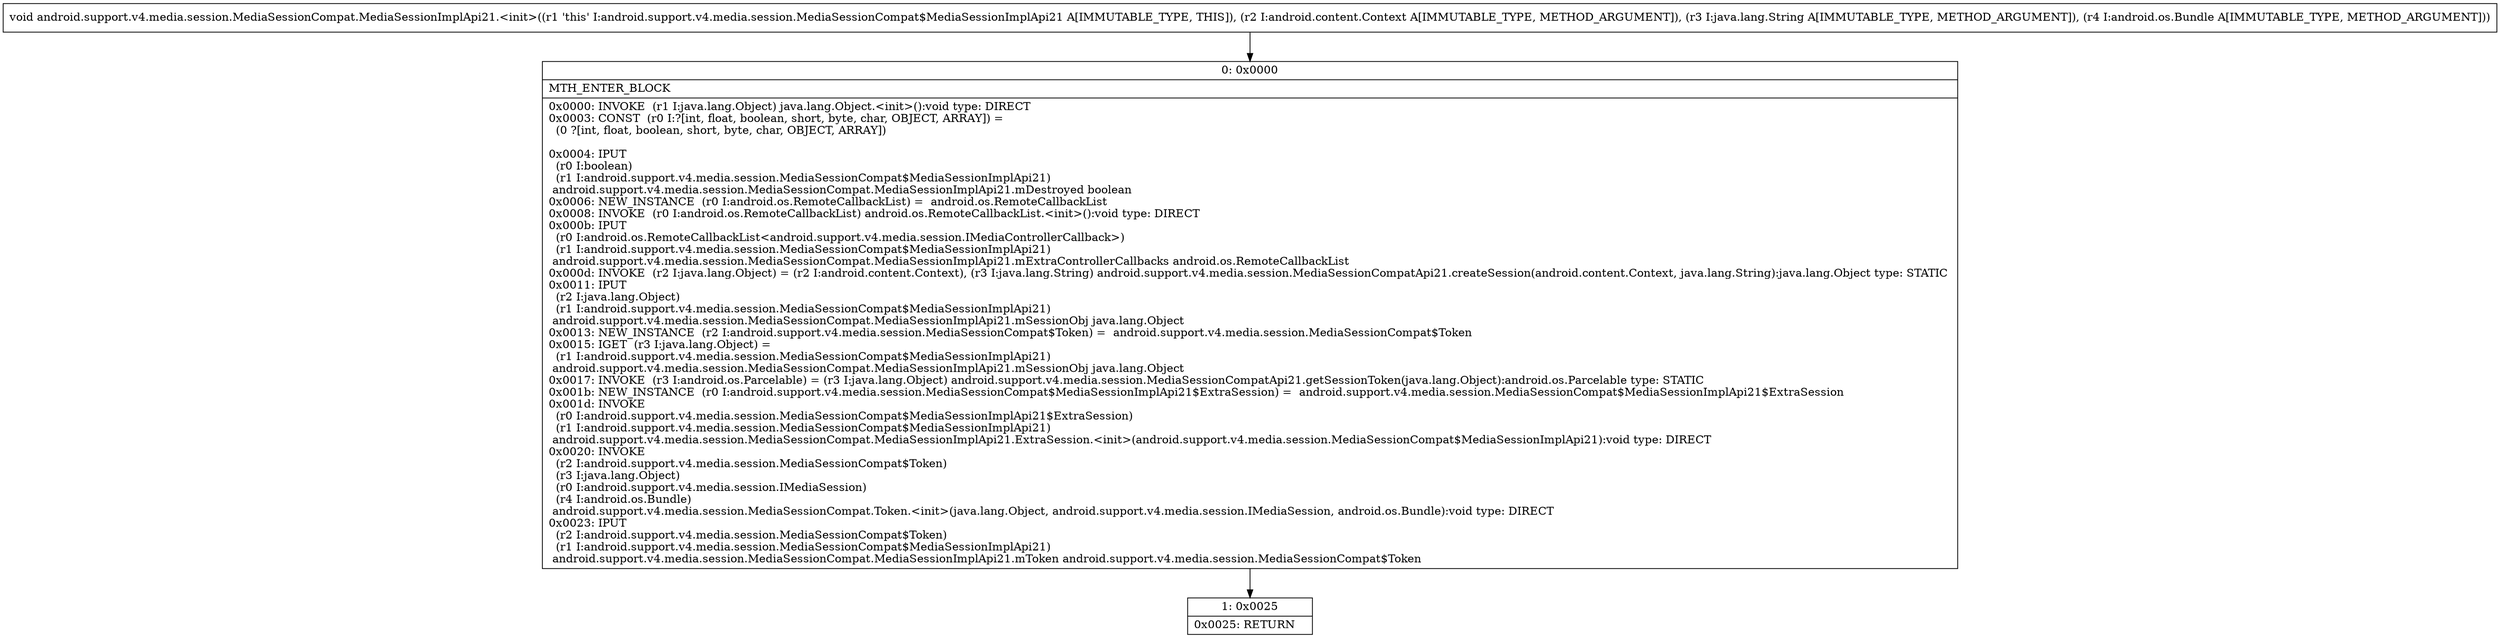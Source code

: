 digraph "CFG forandroid.support.v4.media.session.MediaSessionCompat.MediaSessionImplApi21.\<init\>(Landroid\/content\/Context;Ljava\/lang\/String;Landroid\/os\/Bundle;)V" {
Node_0 [shape=record,label="{0\:\ 0x0000|MTH_ENTER_BLOCK\l|0x0000: INVOKE  (r1 I:java.lang.Object) java.lang.Object.\<init\>():void type: DIRECT \l0x0003: CONST  (r0 I:?[int, float, boolean, short, byte, char, OBJECT, ARRAY]) = \l  (0 ?[int, float, boolean, short, byte, char, OBJECT, ARRAY])\l \l0x0004: IPUT  \l  (r0 I:boolean)\l  (r1 I:android.support.v4.media.session.MediaSessionCompat$MediaSessionImplApi21)\l android.support.v4.media.session.MediaSessionCompat.MediaSessionImplApi21.mDestroyed boolean \l0x0006: NEW_INSTANCE  (r0 I:android.os.RemoteCallbackList) =  android.os.RemoteCallbackList \l0x0008: INVOKE  (r0 I:android.os.RemoteCallbackList) android.os.RemoteCallbackList.\<init\>():void type: DIRECT \l0x000b: IPUT  \l  (r0 I:android.os.RemoteCallbackList\<android.support.v4.media.session.IMediaControllerCallback\>)\l  (r1 I:android.support.v4.media.session.MediaSessionCompat$MediaSessionImplApi21)\l android.support.v4.media.session.MediaSessionCompat.MediaSessionImplApi21.mExtraControllerCallbacks android.os.RemoteCallbackList \l0x000d: INVOKE  (r2 I:java.lang.Object) = (r2 I:android.content.Context), (r3 I:java.lang.String) android.support.v4.media.session.MediaSessionCompatApi21.createSession(android.content.Context, java.lang.String):java.lang.Object type: STATIC \l0x0011: IPUT  \l  (r2 I:java.lang.Object)\l  (r1 I:android.support.v4.media.session.MediaSessionCompat$MediaSessionImplApi21)\l android.support.v4.media.session.MediaSessionCompat.MediaSessionImplApi21.mSessionObj java.lang.Object \l0x0013: NEW_INSTANCE  (r2 I:android.support.v4.media.session.MediaSessionCompat$Token) =  android.support.v4.media.session.MediaSessionCompat$Token \l0x0015: IGET  (r3 I:java.lang.Object) = \l  (r1 I:android.support.v4.media.session.MediaSessionCompat$MediaSessionImplApi21)\l android.support.v4.media.session.MediaSessionCompat.MediaSessionImplApi21.mSessionObj java.lang.Object \l0x0017: INVOKE  (r3 I:android.os.Parcelable) = (r3 I:java.lang.Object) android.support.v4.media.session.MediaSessionCompatApi21.getSessionToken(java.lang.Object):android.os.Parcelable type: STATIC \l0x001b: NEW_INSTANCE  (r0 I:android.support.v4.media.session.MediaSessionCompat$MediaSessionImplApi21$ExtraSession) =  android.support.v4.media.session.MediaSessionCompat$MediaSessionImplApi21$ExtraSession \l0x001d: INVOKE  \l  (r0 I:android.support.v4.media.session.MediaSessionCompat$MediaSessionImplApi21$ExtraSession)\l  (r1 I:android.support.v4.media.session.MediaSessionCompat$MediaSessionImplApi21)\l android.support.v4.media.session.MediaSessionCompat.MediaSessionImplApi21.ExtraSession.\<init\>(android.support.v4.media.session.MediaSessionCompat$MediaSessionImplApi21):void type: DIRECT \l0x0020: INVOKE  \l  (r2 I:android.support.v4.media.session.MediaSessionCompat$Token)\l  (r3 I:java.lang.Object)\l  (r0 I:android.support.v4.media.session.IMediaSession)\l  (r4 I:android.os.Bundle)\l android.support.v4.media.session.MediaSessionCompat.Token.\<init\>(java.lang.Object, android.support.v4.media.session.IMediaSession, android.os.Bundle):void type: DIRECT \l0x0023: IPUT  \l  (r2 I:android.support.v4.media.session.MediaSessionCompat$Token)\l  (r1 I:android.support.v4.media.session.MediaSessionCompat$MediaSessionImplApi21)\l android.support.v4.media.session.MediaSessionCompat.MediaSessionImplApi21.mToken android.support.v4.media.session.MediaSessionCompat$Token \l}"];
Node_1 [shape=record,label="{1\:\ 0x0025|0x0025: RETURN   \l}"];
MethodNode[shape=record,label="{void android.support.v4.media.session.MediaSessionCompat.MediaSessionImplApi21.\<init\>((r1 'this' I:android.support.v4.media.session.MediaSessionCompat$MediaSessionImplApi21 A[IMMUTABLE_TYPE, THIS]), (r2 I:android.content.Context A[IMMUTABLE_TYPE, METHOD_ARGUMENT]), (r3 I:java.lang.String A[IMMUTABLE_TYPE, METHOD_ARGUMENT]), (r4 I:android.os.Bundle A[IMMUTABLE_TYPE, METHOD_ARGUMENT])) }"];
MethodNode -> Node_0;
Node_0 -> Node_1;
}

